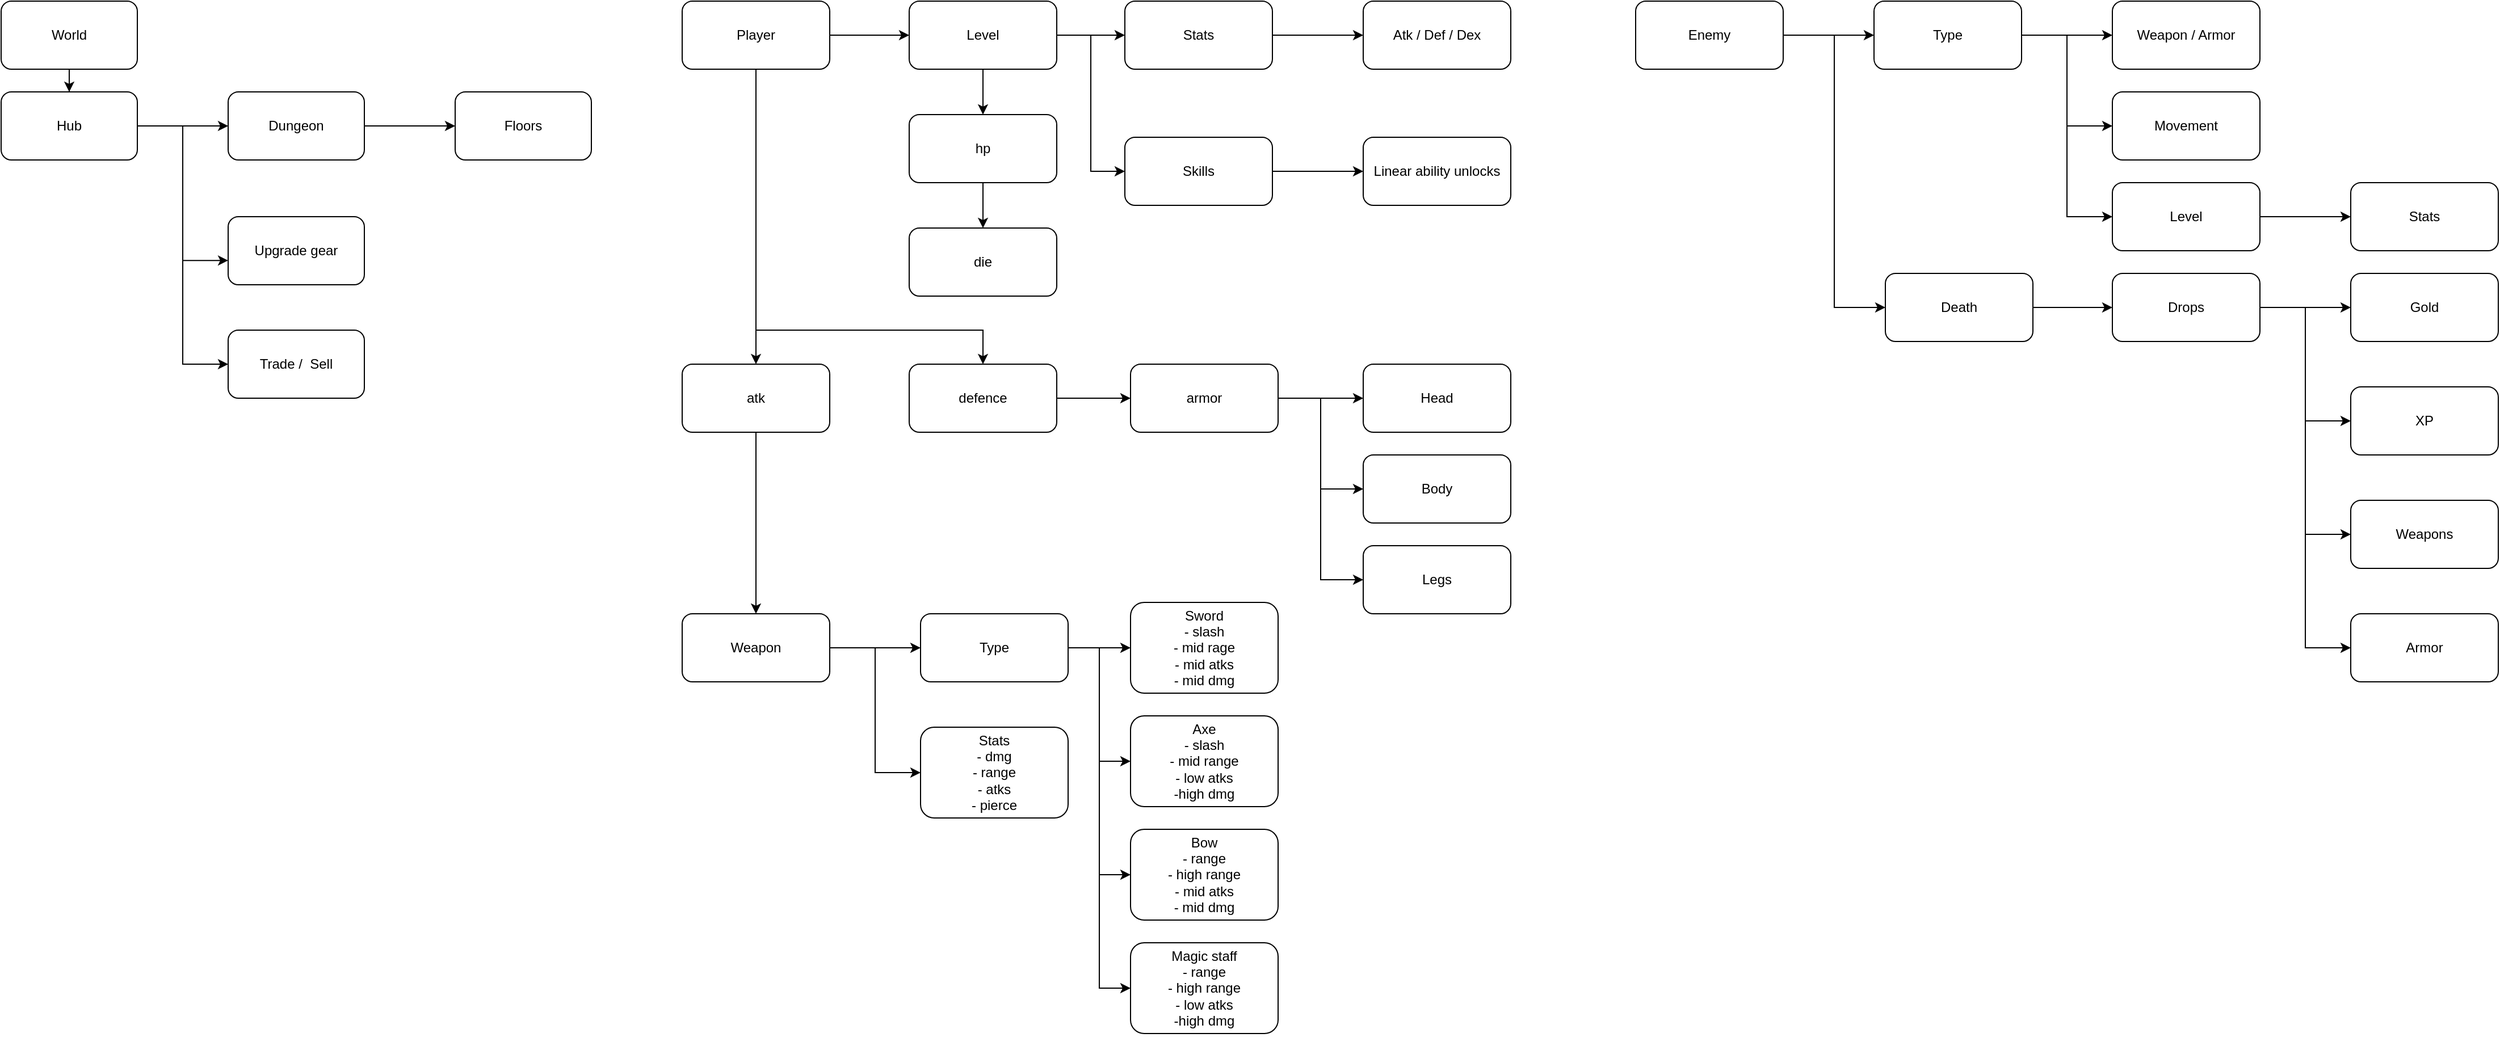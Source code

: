 <mxfile version="21.6.8" type="device">
  <diagram name="Page-1" id="mqtEi6wbtd7gNWTVLWyt">
    <mxGraphModel dx="2391" dy="1194" grid="1" gridSize="10" guides="1" tooltips="1" connect="1" arrows="1" fold="1" page="1" pageScale="1" pageWidth="827" pageHeight="1169" math="0" shadow="0">
      <root>
        <mxCell id="0" />
        <mxCell id="1" parent="0" />
        <mxCell id="Rbtv3UpTWCVs-RguMWbC-48" value="" style="group" vertex="1" connectable="0" parent="1">
          <mxGeometry width="520" height="350" as="geometry" />
        </mxCell>
        <mxCell id="nUmG_qE6p_w9QVzI2zMw-5" value="World" style="rounded=1;whiteSpace=wrap;html=1;" parent="Rbtv3UpTWCVs-RguMWbC-48" vertex="1">
          <mxGeometry width="120" height="60" as="geometry" />
        </mxCell>
        <mxCell id="UVIBPFIH5ZQVEdflW_nX-1" value="Hub" style="rounded=1;whiteSpace=wrap;html=1;" parent="Rbtv3UpTWCVs-RguMWbC-48" vertex="1">
          <mxGeometry y="80" width="120" height="60" as="geometry" />
        </mxCell>
        <mxCell id="UVIBPFIH5ZQVEdflW_nX-2" value="" style="edgeStyle=orthogonalEdgeStyle;rounded=0;orthogonalLoop=1;jettySize=auto;html=1;" parent="Rbtv3UpTWCVs-RguMWbC-48" source="nUmG_qE6p_w9QVzI2zMw-5" target="UVIBPFIH5ZQVEdflW_nX-1" edge="1">
          <mxGeometry relative="1" as="geometry" />
        </mxCell>
        <mxCell id="UVIBPFIH5ZQVEdflW_nX-3" value="Dungeon" style="rounded=1;whiteSpace=wrap;html=1;" parent="Rbtv3UpTWCVs-RguMWbC-48" vertex="1">
          <mxGeometry x="200" y="80" width="120" height="60" as="geometry" />
        </mxCell>
        <mxCell id="UVIBPFIH5ZQVEdflW_nX-4" value="" style="edgeStyle=orthogonalEdgeStyle;rounded=0;orthogonalLoop=1;jettySize=auto;html=1;" parent="Rbtv3UpTWCVs-RguMWbC-48" source="UVIBPFIH5ZQVEdflW_nX-1" target="UVIBPFIH5ZQVEdflW_nX-3" edge="1">
          <mxGeometry relative="1" as="geometry" />
        </mxCell>
        <mxCell id="UVIBPFIH5ZQVEdflW_nX-5" value="Floors" style="rounded=1;whiteSpace=wrap;html=1;" parent="Rbtv3UpTWCVs-RguMWbC-48" vertex="1">
          <mxGeometry x="400" y="80" width="120" height="60" as="geometry" />
        </mxCell>
        <mxCell id="UVIBPFIH5ZQVEdflW_nX-6" value="" style="edgeStyle=orthogonalEdgeStyle;rounded=0;orthogonalLoop=1;jettySize=auto;html=1;" parent="Rbtv3UpTWCVs-RguMWbC-48" source="UVIBPFIH5ZQVEdflW_nX-3" target="UVIBPFIH5ZQVEdflW_nX-5" edge="1">
          <mxGeometry relative="1" as="geometry" />
        </mxCell>
        <mxCell id="UVIBPFIH5ZQVEdflW_nX-7" value="Upgrade gear" style="rounded=1;whiteSpace=wrap;html=1;" parent="Rbtv3UpTWCVs-RguMWbC-48" vertex="1">
          <mxGeometry x="200" y="190" width="120" height="60" as="geometry" />
        </mxCell>
        <mxCell id="UVIBPFIH5ZQVEdflW_nX-8" style="edgeStyle=orthogonalEdgeStyle;rounded=0;orthogonalLoop=1;jettySize=auto;html=1;entryX=0;entryY=0.643;entryDx=0;entryDy=0;entryPerimeter=0;" parent="Rbtv3UpTWCVs-RguMWbC-48" source="UVIBPFIH5ZQVEdflW_nX-1" target="UVIBPFIH5ZQVEdflW_nX-7" edge="1">
          <mxGeometry relative="1" as="geometry" />
        </mxCell>
        <mxCell id="UVIBPFIH5ZQVEdflW_nX-9" value="Trade /&amp;nbsp; Sell" style="rounded=1;whiteSpace=wrap;html=1;" parent="Rbtv3UpTWCVs-RguMWbC-48" vertex="1">
          <mxGeometry x="200" y="290" width="120" height="60" as="geometry" />
        </mxCell>
        <mxCell id="UVIBPFIH5ZQVEdflW_nX-10" style="edgeStyle=orthogonalEdgeStyle;rounded=0;orthogonalLoop=1;jettySize=auto;html=1;entryX=0;entryY=0.5;entryDx=0;entryDy=0;" parent="Rbtv3UpTWCVs-RguMWbC-48" source="UVIBPFIH5ZQVEdflW_nX-1" target="UVIBPFIH5ZQVEdflW_nX-9" edge="1">
          <mxGeometry relative="1" as="geometry" />
        </mxCell>
        <mxCell id="Rbtv3UpTWCVs-RguMWbC-49" value="" style="group" vertex="1" connectable="0" parent="1">
          <mxGeometry x="600" width="730" height="920" as="geometry" />
        </mxCell>
        <mxCell id="Rbtv3UpTWCVs-RguMWbC-57" style="edgeStyle=orthogonalEdgeStyle;rounded=0;orthogonalLoop=1;jettySize=auto;html=1;entryX=0.5;entryY=0;entryDx=0;entryDy=0;" edge="1" parent="Rbtv3UpTWCVs-RguMWbC-49" source="UVIBPFIH5ZQVEdflW_nX-11" target="Rbtv3UpTWCVs-RguMWbC-27">
          <mxGeometry relative="1" as="geometry">
            <Array as="points">
              <mxPoint x="65" y="290" />
              <mxPoint x="265" y="290" />
            </Array>
          </mxGeometry>
        </mxCell>
        <mxCell id="UVIBPFIH5ZQVEdflW_nX-11" value="Player" style="rounded=1;whiteSpace=wrap;html=1;" parent="Rbtv3UpTWCVs-RguMWbC-49" vertex="1">
          <mxGeometry width="130" height="60" as="geometry" />
        </mxCell>
        <mxCell id="UVIBPFIH5ZQVEdflW_nX-12" value="Weapon" style="rounded=1;whiteSpace=wrap;html=1;" parent="Rbtv3UpTWCVs-RguMWbC-49" vertex="1">
          <mxGeometry y="540" width="130" height="60" as="geometry" />
        </mxCell>
        <mxCell id="Rbtv3UpTWCVs-RguMWbC-60" style="edgeStyle=orthogonalEdgeStyle;rounded=0;orthogonalLoop=1;jettySize=auto;html=1;entryX=0;entryY=0.5;entryDx=0;entryDy=0;" edge="1" parent="Rbtv3UpTWCVs-RguMWbC-49" source="UVIBPFIH5ZQVEdflW_nX-13" target="UVIBPFIH5ZQVEdflW_nX-21">
          <mxGeometry relative="1" as="geometry" />
        </mxCell>
        <mxCell id="UVIBPFIH5ZQVEdflW_nX-13" value="Type" style="rounded=1;whiteSpace=wrap;html=1;" parent="Rbtv3UpTWCVs-RguMWbC-49" vertex="1">
          <mxGeometry x="210" y="540" width="130" height="60" as="geometry" />
        </mxCell>
        <mxCell id="UVIBPFIH5ZQVEdflW_nX-14" value="" style="edgeStyle=orthogonalEdgeStyle;rounded=0;orthogonalLoop=1;jettySize=auto;html=1;" parent="Rbtv3UpTWCVs-RguMWbC-49" source="UVIBPFIH5ZQVEdflW_nX-12" target="UVIBPFIH5ZQVEdflW_nX-13" edge="1">
          <mxGeometry relative="1" as="geometry" />
        </mxCell>
        <mxCell id="UVIBPFIH5ZQVEdflW_nX-15" value="Sword&lt;br&gt;- slash&lt;br&gt;- mid rage&lt;br&gt;- mid atks&lt;br&gt;- mid dmg" style="rounded=1;whiteSpace=wrap;html=1;" parent="Rbtv3UpTWCVs-RguMWbC-49" vertex="1">
          <mxGeometry x="395" y="530" width="130" height="80" as="geometry" />
        </mxCell>
        <mxCell id="UVIBPFIH5ZQVEdflW_nX-16" value="" style="edgeStyle=orthogonalEdgeStyle;rounded=0;orthogonalLoop=1;jettySize=auto;html=1;" parent="Rbtv3UpTWCVs-RguMWbC-49" source="UVIBPFIH5ZQVEdflW_nX-13" target="UVIBPFIH5ZQVEdflW_nX-15" edge="1">
          <mxGeometry relative="1" as="geometry" />
        </mxCell>
        <mxCell id="UVIBPFIH5ZQVEdflW_nX-17" value="Axe&lt;br&gt;- slash&lt;br&gt;- mid range&lt;br&gt;- low atks&lt;br&gt;-high dmg" style="rounded=1;whiteSpace=wrap;html=1;" parent="Rbtv3UpTWCVs-RguMWbC-49" vertex="1">
          <mxGeometry x="395" y="630" width="130" height="80" as="geometry" />
        </mxCell>
        <mxCell id="UVIBPFIH5ZQVEdflW_nX-19" style="edgeStyle=orthogonalEdgeStyle;rounded=0;orthogonalLoop=1;jettySize=auto;html=1;entryX=0;entryY=0.5;entryDx=0;entryDy=0;" parent="Rbtv3UpTWCVs-RguMWbC-49" source="UVIBPFIH5ZQVEdflW_nX-13" target="UVIBPFIH5ZQVEdflW_nX-17" edge="1">
          <mxGeometry relative="1" as="geometry" />
        </mxCell>
        <mxCell id="UVIBPFIH5ZQVEdflW_nX-20" value="Bow&lt;br&gt;- range&lt;br&gt;- high range&lt;br&gt;- mid atks&lt;br style=&quot;border-color: var(--border-color);&quot;&gt;- mid dmg" style="rounded=1;whiteSpace=wrap;html=1;" parent="Rbtv3UpTWCVs-RguMWbC-49" vertex="1">
          <mxGeometry x="395" y="730" width="130" height="80" as="geometry" />
        </mxCell>
        <mxCell id="UVIBPFIH5ZQVEdflW_nX-22" style="edgeStyle=orthogonalEdgeStyle;rounded=0;orthogonalLoop=1;jettySize=auto;html=1;entryX=0;entryY=0.5;entryDx=0;entryDy=0;" parent="Rbtv3UpTWCVs-RguMWbC-49" source="UVIBPFIH5ZQVEdflW_nX-13" target="UVIBPFIH5ZQVEdflW_nX-20" edge="1">
          <mxGeometry relative="1" as="geometry" />
        </mxCell>
        <mxCell id="UVIBPFIH5ZQVEdflW_nX-21" value="Magic staff&lt;br&gt;- range&lt;br&gt;- high range&lt;br&gt;- low atks&lt;br style=&quot;border-color: var(--border-color);&quot;&gt;-high dmg" style="rounded=1;whiteSpace=wrap;html=1;" parent="Rbtv3UpTWCVs-RguMWbC-49" vertex="1">
          <mxGeometry x="395" y="830" width="130" height="80" as="geometry" />
        </mxCell>
        <mxCell id="UVIBPFIH5ZQVEdflW_nX-25" value="Level" style="rounded=1;whiteSpace=wrap;html=1;" parent="Rbtv3UpTWCVs-RguMWbC-49" vertex="1">
          <mxGeometry x="200" width="130" height="60" as="geometry" />
        </mxCell>
        <mxCell id="UVIBPFIH5ZQVEdflW_nX-26" style="edgeStyle=orthogonalEdgeStyle;rounded=0;orthogonalLoop=1;jettySize=auto;html=1;entryX=0;entryY=0.5;entryDx=0;entryDy=0;" parent="Rbtv3UpTWCVs-RguMWbC-49" source="UVIBPFIH5ZQVEdflW_nX-11" target="UVIBPFIH5ZQVEdflW_nX-25" edge="1">
          <mxGeometry relative="1" as="geometry" />
        </mxCell>
        <mxCell id="UVIBPFIH5ZQVEdflW_nX-27" value="Stats" style="rounded=1;whiteSpace=wrap;html=1;" parent="Rbtv3UpTWCVs-RguMWbC-49" vertex="1">
          <mxGeometry x="390" width="130" height="60" as="geometry" />
        </mxCell>
        <mxCell id="UVIBPFIH5ZQVEdflW_nX-28" style="edgeStyle=orthogonalEdgeStyle;rounded=0;orthogonalLoop=1;jettySize=auto;html=1;entryX=0;entryY=0.5;entryDx=0;entryDy=0;" parent="Rbtv3UpTWCVs-RguMWbC-49" source="UVIBPFIH5ZQVEdflW_nX-25" target="UVIBPFIH5ZQVEdflW_nX-27" edge="1">
          <mxGeometry relative="1" as="geometry" />
        </mxCell>
        <mxCell id="UVIBPFIH5ZQVEdflW_nX-29" value="Skills" style="rounded=1;whiteSpace=wrap;html=1;" parent="Rbtv3UpTWCVs-RguMWbC-49" vertex="1">
          <mxGeometry x="390" y="120" width="130" height="60" as="geometry" />
        </mxCell>
        <mxCell id="UVIBPFIH5ZQVEdflW_nX-30" style="edgeStyle=orthogonalEdgeStyle;rounded=0;orthogonalLoop=1;jettySize=auto;html=1;entryX=0;entryY=0.5;entryDx=0;entryDy=0;" parent="Rbtv3UpTWCVs-RguMWbC-49" source="UVIBPFIH5ZQVEdflW_nX-25" target="UVIBPFIH5ZQVEdflW_nX-29" edge="1">
          <mxGeometry relative="1" as="geometry" />
        </mxCell>
        <mxCell id="UVIBPFIH5ZQVEdflW_nX-31" value="Atk / Def / Dex" style="rounded=1;whiteSpace=wrap;html=1;" parent="Rbtv3UpTWCVs-RguMWbC-49" vertex="1">
          <mxGeometry x="600" width="130" height="60" as="geometry" />
        </mxCell>
        <mxCell id="UVIBPFIH5ZQVEdflW_nX-32" value="" style="edgeStyle=orthogonalEdgeStyle;rounded=0;orthogonalLoop=1;jettySize=auto;html=1;" parent="Rbtv3UpTWCVs-RguMWbC-49" source="UVIBPFIH5ZQVEdflW_nX-27" target="UVIBPFIH5ZQVEdflW_nX-31" edge="1">
          <mxGeometry relative="1" as="geometry" />
        </mxCell>
        <mxCell id="Rbtv3UpTWCVs-RguMWbC-2" value="Linear ability unlocks" style="rounded=1;whiteSpace=wrap;html=1;" vertex="1" parent="Rbtv3UpTWCVs-RguMWbC-49">
          <mxGeometry x="600" y="120" width="130" height="60" as="geometry" />
        </mxCell>
        <mxCell id="Rbtv3UpTWCVs-RguMWbC-3" value="" style="edgeStyle=orthogonalEdgeStyle;rounded=0;orthogonalLoop=1;jettySize=auto;html=1;" edge="1" parent="Rbtv3UpTWCVs-RguMWbC-49" source="UVIBPFIH5ZQVEdflW_nX-29" target="Rbtv3UpTWCVs-RguMWbC-2">
          <mxGeometry relative="1" as="geometry" />
        </mxCell>
        <mxCell id="Rbtv3UpTWCVs-RguMWbC-5" value="Stats&lt;br&gt;- dmg&lt;br&gt;- range&lt;br&gt;- atks&lt;br&gt;- pierce" style="rounded=1;whiteSpace=wrap;html=1;" vertex="1" parent="Rbtv3UpTWCVs-RguMWbC-49">
          <mxGeometry x="210" y="640" width="130" height="80" as="geometry" />
        </mxCell>
        <mxCell id="Rbtv3UpTWCVs-RguMWbC-6" style="edgeStyle=orthogonalEdgeStyle;rounded=0;orthogonalLoop=1;jettySize=auto;html=1;entryX=0;entryY=0.5;entryDx=0;entryDy=0;" edge="1" parent="Rbtv3UpTWCVs-RguMWbC-49" source="UVIBPFIH5ZQVEdflW_nX-12" target="Rbtv3UpTWCVs-RguMWbC-5">
          <mxGeometry relative="1" as="geometry" />
        </mxCell>
        <mxCell id="Rbtv3UpTWCVs-RguMWbC-12" style="edgeStyle=orthogonalEdgeStyle;rounded=0;orthogonalLoop=1;jettySize=auto;html=1;entryX=0.5;entryY=0;entryDx=0;entryDy=0;" edge="1" parent="Rbtv3UpTWCVs-RguMWbC-49" source="Rbtv3UpTWCVs-RguMWbC-10" target="UVIBPFIH5ZQVEdflW_nX-12">
          <mxGeometry relative="1" as="geometry" />
        </mxCell>
        <mxCell id="Rbtv3UpTWCVs-RguMWbC-10" value="atk" style="rounded=1;whiteSpace=wrap;html=1;" vertex="1" parent="Rbtv3UpTWCVs-RguMWbC-49">
          <mxGeometry y="320" width="130" height="60" as="geometry" />
        </mxCell>
        <mxCell id="Rbtv3UpTWCVs-RguMWbC-31" style="edgeStyle=orthogonalEdgeStyle;rounded=0;orthogonalLoop=1;jettySize=auto;html=1;entryX=0.5;entryY=0;entryDx=0;entryDy=0;" edge="1" parent="Rbtv3UpTWCVs-RguMWbC-49" source="UVIBPFIH5ZQVEdflW_nX-11" target="Rbtv3UpTWCVs-RguMWbC-10">
          <mxGeometry relative="1" as="geometry" />
        </mxCell>
        <mxCell id="Rbtv3UpTWCVs-RguMWbC-13" value="hp" style="rounded=1;whiteSpace=wrap;html=1;" vertex="1" parent="Rbtv3UpTWCVs-RguMWbC-49">
          <mxGeometry x="200" y="100" width="130" height="60" as="geometry" />
        </mxCell>
        <mxCell id="Rbtv3UpTWCVs-RguMWbC-16" style="edgeStyle=orthogonalEdgeStyle;rounded=0;orthogonalLoop=1;jettySize=auto;html=1;entryX=0.5;entryY=0;entryDx=0;entryDy=0;" edge="1" parent="Rbtv3UpTWCVs-RguMWbC-49" source="UVIBPFIH5ZQVEdflW_nX-25" target="Rbtv3UpTWCVs-RguMWbC-13">
          <mxGeometry relative="1" as="geometry" />
        </mxCell>
        <mxCell id="Rbtv3UpTWCVs-RguMWbC-14" value="die" style="rounded=1;whiteSpace=wrap;html=1;" vertex="1" parent="Rbtv3UpTWCVs-RguMWbC-49">
          <mxGeometry x="200" y="200" width="130" height="60" as="geometry" />
        </mxCell>
        <mxCell id="Rbtv3UpTWCVs-RguMWbC-15" value="" style="edgeStyle=orthogonalEdgeStyle;rounded=0;orthogonalLoop=1;jettySize=auto;html=1;" edge="1" parent="Rbtv3UpTWCVs-RguMWbC-49" source="Rbtv3UpTWCVs-RguMWbC-13" target="Rbtv3UpTWCVs-RguMWbC-14">
          <mxGeometry relative="1" as="geometry" />
        </mxCell>
        <mxCell id="Rbtv3UpTWCVs-RguMWbC-27" value="defence" style="rounded=1;whiteSpace=wrap;html=1;" vertex="1" parent="Rbtv3UpTWCVs-RguMWbC-49">
          <mxGeometry x="200" y="320" width="130" height="60" as="geometry" />
        </mxCell>
        <mxCell id="Rbtv3UpTWCVs-RguMWbC-32" value="armor" style="rounded=1;whiteSpace=wrap;html=1;" vertex="1" parent="Rbtv3UpTWCVs-RguMWbC-49">
          <mxGeometry x="395" y="320" width="130" height="60" as="geometry" />
        </mxCell>
        <mxCell id="Rbtv3UpTWCVs-RguMWbC-33" value="" style="edgeStyle=orthogonalEdgeStyle;rounded=0;orthogonalLoop=1;jettySize=auto;html=1;" edge="1" parent="Rbtv3UpTWCVs-RguMWbC-49" source="Rbtv3UpTWCVs-RguMWbC-27" target="Rbtv3UpTWCVs-RguMWbC-32">
          <mxGeometry relative="1" as="geometry" />
        </mxCell>
        <mxCell id="Rbtv3UpTWCVs-RguMWbC-34" value="Head" style="rounded=1;whiteSpace=wrap;html=1;" vertex="1" parent="Rbtv3UpTWCVs-RguMWbC-49">
          <mxGeometry x="600" y="320" width="130" height="60" as="geometry" />
        </mxCell>
        <mxCell id="Rbtv3UpTWCVs-RguMWbC-43" style="edgeStyle=orthogonalEdgeStyle;rounded=0;orthogonalLoop=1;jettySize=auto;html=1;entryX=0;entryY=0.5;entryDx=0;entryDy=0;" edge="1" parent="Rbtv3UpTWCVs-RguMWbC-49" source="Rbtv3UpTWCVs-RguMWbC-32" target="Rbtv3UpTWCVs-RguMWbC-34">
          <mxGeometry relative="1" as="geometry" />
        </mxCell>
        <mxCell id="Rbtv3UpTWCVs-RguMWbC-37" value="Legs" style="rounded=1;whiteSpace=wrap;html=1;" vertex="1" parent="Rbtv3UpTWCVs-RguMWbC-49">
          <mxGeometry x="600" y="480" width="130" height="60" as="geometry" />
        </mxCell>
        <mxCell id="Rbtv3UpTWCVs-RguMWbC-45" style="edgeStyle=orthogonalEdgeStyle;rounded=0;orthogonalLoop=1;jettySize=auto;html=1;entryX=0;entryY=0.5;entryDx=0;entryDy=0;" edge="1" parent="Rbtv3UpTWCVs-RguMWbC-49" source="Rbtv3UpTWCVs-RguMWbC-32" target="Rbtv3UpTWCVs-RguMWbC-37">
          <mxGeometry relative="1" as="geometry" />
        </mxCell>
        <mxCell id="Rbtv3UpTWCVs-RguMWbC-36" value="Body" style="rounded=1;whiteSpace=wrap;html=1;" vertex="1" parent="Rbtv3UpTWCVs-RguMWbC-49">
          <mxGeometry x="600" y="400" width="130" height="60" as="geometry" />
        </mxCell>
        <mxCell id="Rbtv3UpTWCVs-RguMWbC-44" style="edgeStyle=orthogonalEdgeStyle;rounded=0;orthogonalLoop=1;jettySize=auto;html=1;entryX=0;entryY=0.5;entryDx=0;entryDy=0;" edge="1" parent="Rbtv3UpTWCVs-RguMWbC-49" source="Rbtv3UpTWCVs-RguMWbC-32" target="Rbtv3UpTWCVs-RguMWbC-36">
          <mxGeometry relative="1" as="geometry" />
        </mxCell>
        <mxCell id="Rbtv3UpTWCVs-RguMWbC-58" style="edgeStyle=orthogonalEdgeStyle;rounded=0;orthogonalLoop=1;jettySize=auto;html=1;exitX=0.5;exitY=1;exitDx=0;exitDy=0;" edge="1" parent="Rbtv3UpTWCVs-RguMWbC-49" source="Rbtv3UpTWCVs-RguMWbC-32" target="Rbtv3UpTWCVs-RguMWbC-32">
          <mxGeometry relative="1" as="geometry" />
        </mxCell>
        <mxCell id="UVIBPFIH5ZQVEdflW_nX-38" value="Enemy" style="rounded=1;whiteSpace=wrap;html=1;" parent="1" vertex="1">
          <mxGeometry x="1440" width="130" height="60" as="geometry" />
        </mxCell>
        <mxCell id="Rbtv3UpTWCVs-RguMWbC-56" style="edgeStyle=orthogonalEdgeStyle;rounded=0;orthogonalLoop=1;jettySize=auto;html=1;entryX=0;entryY=0.5;entryDx=0;entryDy=0;" edge="1" parent="1" source="UVIBPFIH5ZQVEdflW_nX-39" target="Rbtv3UpTWCVs-RguMWbC-55">
          <mxGeometry relative="1" as="geometry" />
        </mxCell>
        <mxCell id="UVIBPFIH5ZQVEdflW_nX-39" value="Type" style="rounded=1;whiteSpace=wrap;html=1;" parent="1" vertex="1">
          <mxGeometry x="1650" width="130" height="60" as="geometry" />
        </mxCell>
        <mxCell id="UVIBPFIH5ZQVEdflW_nX-40" value="" style="edgeStyle=orthogonalEdgeStyle;rounded=0;orthogonalLoop=1;jettySize=auto;html=1;" parent="1" source="UVIBPFIH5ZQVEdflW_nX-38" target="UVIBPFIH5ZQVEdflW_nX-39" edge="1">
          <mxGeometry relative="1" as="geometry" />
        </mxCell>
        <mxCell id="UVIBPFIH5ZQVEdflW_nX-41" value="Weapon / Armor" style="rounded=1;whiteSpace=wrap;html=1;" parent="1" vertex="1">
          <mxGeometry x="1860" width="130" height="60" as="geometry" />
        </mxCell>
        <mxCell id="UVIBPFIH5ZQVEdflW_nX-42" value="" style="edgeStyle=orthogonalEdgeStyle;rounded=0;orthogonalLoop=1;jettySize=auto;html=1;" parent="1" source="UVIBPFIH5ZQVEdflW_nX-39" target="UVIBPFIH5ZQVEdflW_nX-41" edge="1">
          <mxGeometry relative="1" as="geometry" />
        </mxCell>
        <mxCell id="UVIBPFIH5ZQVEdflW_nX-43" value="Level" style="rounded=1;whiteSpace=wrap;html=1;" parent="1" vertex="1">
          <mxGeometry x="1860" y="160" width="130" height="60" as="geometry" />
        </mxCell>
        <mxCell id="UVIBPFIH5ZQVEdflW_nX-44" style="edgeStyle=orthogonalEdgeStyle;rounded=0;orthogonalLoop=1;jettySize=auto;html=1;entryX=0;entryY=0.5;entryDx=0;entryDy=0;" parent="1" source="UVIBPFIH5ZQVEdflW_nX-39" target="UVIBPFIH5ZQVEdflW_nX-43" edge="1">
          <mxGeometry relative="1" as="geometry" />
        </mxCell>
        <mxCell id="UVIBPFIH5ZQVEdflW_nX-46" value="Stats" style="rounded=1;whiteSpace=wrap;html=1;" parent="1" vertex="1">
          <mxGeometry x="2070" y="160" width="130" height="60" as="geometry" />
        </mxCell>
        <mxCell id="UVIBPFIH5ZQVEdflW_nX-47" value="" style="edgeStyle=orthogonalEdgeStyle;rounded=0;orthogonalLoop=1;jettySize=auto;html=1;" parent="1" source="UVIBPFIH5ZQVEdflW_nX-43" target="UVIBPFIH5ZQVEdflW_nX-46" edge="1">
          <mxGeometry relative="1" as="geometry" />
        </mxCell>
        <mxCell id="Rbtv3UpTWCVs-RguMWbC-17" value="Death" style="rounded=1;whiteSpace=wrap;html=1;" vertex="1" parent="1">
          <mxGeometry x="1660" y="240" width="130" height="60" as="geometry" />
        </mxCell>
        <mxCell id="Rbtv3UpTWCVs-RguMWbC-18" style="edgeStyle=orthogonalEdgeStyle;rounded=0;orthogonalLoop=1;jettySize=auto;html=1;entryX=0;entryY=0.5;entryDx=0;entryDy=0;" edge="1" parent="1" source="UVIBPFIH5ZQVEdflW_nX-38" target="Rbtv3UpTWCVs-RguMWbC-17">
          <mxGeometry relative="1" as="geometry" />
        </mxCell>
        <mxCell id="Rbtv3UpTWCVs-RguMWbC-19" value="Drops" style="rounded=1;whiteSpace=wrap;html=1;" vertex="1" parent="1">
          <mxGeometry x="1860" y="240" width="130" height="60" as="geometry" />
        </mxCell>
        <mxCell id="Rbtv3UpTWCVs-RguMWbC-20" style="edgeStyle=orthogonalEdgeStyle;rounded=0;orthogonalLoop=1;jettySize=auto;html=1;entryX=0;entryY=0.5;entryDx=0;entryDy=0;" edge="1" parent="1" source="Rbtv3UpTWCVs-RguMWbC-17" target="Rbtv3UpTWCVs-RguMWbC-19">
          <mxGeometry relative="1" as="geometry" />
        </mxCell>
        <mxCell id="Rbtv3UpTWCVs-RguMWbC-21" value="Gold" style="rounded=1;whiteSpace=wrap;html=1;" vertex="1" parent="1">
          <mxGeometry x="2070" y="240" width="130" height="60" as="geometry" />
        </mxCell>
        <mxCell id="Rbtv3UpTWCVs-RguMWbC-22" style="edgeStyle=orthogonalEdgeStyle;rounded=0;orthogonalLoop=1;jettySize=auto;html=1;entryX=0;entryY=0.5;entryDx=0;entryDy=0;" edge="1" parent="1" source="Rbtv3UpTWCVs-RguMWbC-19" target="Rbtv3UpTWCVs-RguMWbC-21">
          <mxGeometry relative="1" as="geometry" />
        </mxCell>
        <mxCell id="Rbtv3UpTWCVs-RguMWbC-23" value="XP" style="rounded=1;whiteSpace=wrap;html=1;" vertex="1" parent="1">
          <mxGeometry x="2070" y="340" width="130" height="60" as="geometry" />
        </mxCell>
        <mxCell id="Rbtv3UpTWCVs-RguMWbC-24" style="edgeStyle=orthogonalEdgeStyle;rounded=0;orthogonalLoop=1;jettySize=auto;html=1;entryX=0;entryY=0.5;entryDx=0;entryDy=0;" edge="1" parent="1" source="Rbtv3UpTWCVs-RguMWbC-19" target="Rbtv3UpTWCVs-RguMWbC-23">
          <mxGeometry relative="1" as="geometry" />
        </mxCell>
        <mxCell id="Rbtv3UpTWCVs-RguMWbC-25" value="Weapons" style="rounded=1;whiteSpace=wrap;html=1;" vertex="1" parent="1">
          <mxGeometry x="2070" y="440" width="130" height="60" as="geometry" />
        </mxCell>
        <mxCell id="Rbtv3UpTWCVs-RguMWbC-26" style="edgeStyle=orthogonalEdgeStyle;rounded=0;orthogonalLoop=1;jettySize=auto;html=1;entryX=0;entryY=0.5;entryDx=0;entryDy=0;" edge="1" parent="1" source="Rbtv3UpTWCVs-RguMWbC-19" target="Rbtv3UpTWCVs-RguMWbC-25">
          <mxGeometry relative="1" as="geometry" />
        </mxCell>
        <mxCell id="Rbtv3UpTWCVs-RguMWbC-46" value="Armor" style="rounded=1;whiteSpace=wrap;html=1;" vertex="1" parent="1">
          <mxGeometry x="2070" y="540" width="130" height="60" as="geometry" />
        </mxCell>
        <mxCell id="Rbtv3UpTWCVs-RguMWbC-47" style="edgeStyle=orthogonalEdgeStyle;rounded=0;orthogonalLoop=1;jettySize=auto;html=1;entryX=0;entryY=0.5;entryDx=0;entryDy=0;" edge="1" parent="1" source="Rbtv3UpTWCVs-RguMWbC-19" target="Rbtv3UpTWCVs-RguMWbC-46">
          <mxGeometry relative="1" as="geometry" />
        </mxCell>
        <mxCell id="Rbtv3UpTWCVs-RguMWbC-55" value="Movement" style="rounded=1;whiteSpace=wrap;html=1;" vertex="1" parent="1">
          <mxGeometry x="1860" y="80" width="130" height="60" as="geometry" />
        </mxCell>
      </root>
    </mxGraphModel>
  </diagram>
</mxfile>

